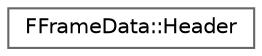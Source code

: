 digraph "类继承关系图"
{
 // INTERACTIVE_SVG=YES
 // LATEX_PDF_SIZE
  bgcolor="transparent";
  edge [fontname=Helvetica,fontsize=10,labelfontname=Helvetica,labelfontsize=10];
  node [fontname=Helvetica,fontsize=10,shape=box,height=0.2,width=0.4];
  rankdir="LR";
  Node0 [id="Node000000",label="FFrameData::Header",height=0.2,width=0.4,color="grey40", fillcolor="white", style="filled",URL="$d3/d61/structFFrameData_1_1Header.html",tooltip=" "];
}
